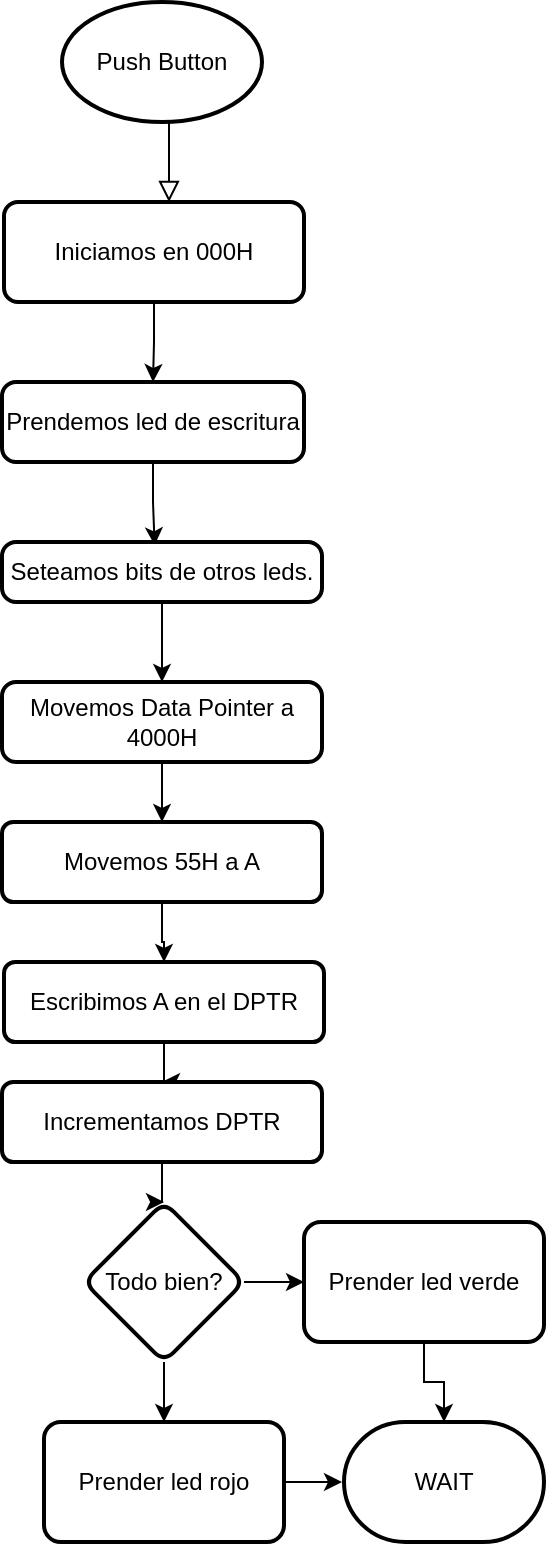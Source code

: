 <mxfile version="16.6.4" type="device"><diagram id="C5RBs43oDa-KdzZeNtuy" name="Page-1"><mxGraphModel dx="1955" dy="901" grid="1" gridSize="10" guides="1" tooltips="1" connect="1" arrows="1" fold="1" page="1" pageScale="1" pageWidth="827" pageHeight="1169" math="0" shadow="0"><root><mxCell id="WIyWlLk6GJQsqaUBKTNV-0"/><mxCell id="WIyWlLk6GJQsqaUBKTNV-1" parent="WIyWlLk6GJQsqaUBKTNV-0"/><mxCell id="WIyWlLk6GJQsqaUBKTNV-2" value="" style="rounded=0;html=1;jettySize=auto;orthogonalLoop=1;fontSize=11;endArrow=block;endFill=0;endSize=8;strokeWidth=1;shadow=0;labelBackgroundColor=none;edgeStyle=orthogonalEdgeStyle;" parent="WIyWlLk6GJQsqaUBKTNV-1" edge="1"><mxGeometry relative="1" as="geometry"><mxPoint x="363.5" y="110" as="sourcePoint"/><mxPoint x="363.5" y="160" as="targetPoint"/></mxGeometry></mxCell><mxCell id="S295VGyY1I0dbu-2xf6Q-0" value="Push Button" style="strokeWidth=2;html=1;shape=mxgraph.flowchart.start_1;whiteSpace=wrap;" vertex="1" parent="WIyWlLk6GJQsqaUBKTNV-1"><mxGeometry x="310" y="60" width="100" height="60" as="geometry"/></mxCell><mxCell id="S295VGyY1I0dbu-2xf6Q-3" style="edgeStyle=orthogonalEdgeStyle;rounded=0;orthogonalLoop=1;jettySize=auto;html=1;entryX=0.5;entryY=0;entryDx=0;entryDy=0;" edge="1" parent="WIyWlLk6GJQsqaUBKTNV-1" source="S295VGyY1I0dbu-2xf6Q-1" target="S295VGyY1I0dbu-2xf6Q-2"><mxGeometry relative="1" as="geometry"><mxPoint x="364" y="250" as="targetPoint"/></mxGeometry></mxCell><mxCell id="S295VGyY1I0dbu-2xf6Q-1" value="Iniciamos en 000H" style="rounded=1;whiteSpace=wrap;html=1;absoluteArcSize=1;arcSize=14;strokeWidth=2;" vertex="1" parent="WIyWlLk6GJQsqaUBKTNV-1"><mxGeometry x="281" y="160" width="150" height="50" as="geometry"/></mxCell><mxCell id="S295VGyY1I0dbu-2xf6Q-4" style="edgeStyle=orthogonalEdgeStyle;rounded=0;orthogonalLoop=1;jettySize=auto;html=1;entryX=0.477;entryY=0.056;entryDx=0;entryDy=0;entryPerimeter=0;" edge="1" parent="WIyWlLk6GJQsqaUBKTNV-1" source="S295VGyY1I0dbu-2xf6Q-2" target="S295VGyY1I0dbu-2xf6Q-5"><mxGeometry relative="1" as="geometry"><mxPoint x="364.5" y="330" as="targetPoint"/></mxGeometry></mxCell><mxCell id="S295VGyY1I0dbu-2xf6Q-2" value="Prendemos led de escritura" style="rounded=1;whiteSpace=wrap;html=1;absoluteArcSize=1;arcSize=14;strokeWidth=2;" vertex="1" parent="WIyWlLk6GJQsqaUBKTNV-1"><mxGeometry x="280" y="250" width="151" height="40" as="geometry"/></mxCell><mxCell id="S295VGyY1I0dbu-2xf6Q-8" style="edgeStyle=orthogonalEdgeStyle;rounded=0;orthogonalLoop=1;jettySize=auto;html=1;entryX=0.5;entryY=0;entryDx=0;entryDy=0;" edge="1" parent="WIyWlLk6GJQsqaUBKTNV-1" source="S295VGyY1I0dbu-2xf6Q-5" target="S295VGyY1I0dbu-2xf6Q-9"><mxGeometry relative="1" as="geometry"><mxPoint x="365" y="400" as="targetPoint"/></mxGeometry></mxCell><mxCell id="S295VGyY1I0dbu-2xf6Q-5" value="Seteamos bits de otros leds." style="rounded=1;whiteSpace=wrap;html=1;absoluteArcSize=1;arcSize=14;strokeWidth=2;" vertex="1" parent="WIyWlLk6GJQsqaUBKTNV-1"><mxGeometry x="280" y="330" width="160" height="30" as="geometry"/></mxCell><mxCell id="S295VGyY1I0dbu-2xf6Q-14" value="" style="edgeStyle=orthogonalEdgeStyle;rounded=0;orthogonalLoop=1;jettySize=auto;html=1;" edge="1" parent="WIyWlLk6GJQsqaUBKTNV-1" source="S295VGyY1I0dbu-2xf6Q-9" target="S295VGyY1I0dbu-2xf6Q-13"><mxGeometry relative="1" as="geometry"/></mxCell><mxCell id="S295VGyY1I0dbu-2xf6Q-9" value="Movemos Data Pointer a 4000H" style="rounded=1;whiteSpace=wrap;html=1;absoluteArcSize=1;arcSize=14;strokeWidth=2;" vertex="1" parent="WIyWlLk6GJQsqaUBKTNV-1"><mxGeometry x="280" y="400" width="160" height="40" as="geometry"/></mxCell><mxCell id="S295VGyY1I0dbu-2xf6Q-17" value="" style="edgeStyle=orthogonalEdgeStyle;rounded=0;orthogonalLoop=1;jettySize=auto;html=1;" edge="1" parent="WIyWlLk6GJQsqaUBKTNV-1" source="S295VGyY1I0dbu-2xf6Q-13" target="S295VGyY1I0dbu-2xf6Q-16"><mxGeometry relative="1" as="geometry"/></mxCell><mxCell id="S295VGyY1I0dbu-2xf6Q-13" value="Movemos 55H a A" style="whiteSpace=wrap;html=1;rounded=1;arcSize=14;strokeWidth=2;" vertex="1" parent="WIyWlLk6GJQsqaUBKTNV-1"><mxGeometry x="280" y="470" width="160" height="40" as="geometry"/></mxCell><mxCell id="S295VGyY1I0dbu-2xf6Q-20" value="" style="edgeStyle=orthogonalEdgeStyle;rounded=0;orthogonalLoop=1;jettySize=auto;html=1;" edge="1" parent="WIyWlLk6GJQsqaUBKTNV-1" source="S295VGyY1I0dbu-2xf6Q-16" target="S295VGyY1I0dbu-2xf6Q-19"><mxGeometry relative="1" as="geometry"/></mxCell><mxCell id="S295VGyY1I0dbu-2xf6Q-16" value="Escribimos A en el DPTR" style="whiteSpace=wrap;html=1;rounded=1;arcSize=14;strokeWidth=2;" vertex="1" parent="WIyWlLk6GJQsqaUBKTNV-1"><mxGeometry x="281" y="540" width="160" height="40" as="geometry"/></mxCell><mxCell id="S295VGyY1I0dbu-2xf6Q-22" value="" style="edgeStyle=orthogonalEdgeStyle;rounded=0;orthogonalLoop=1;jettySize=auto;html=1;" edge="1" parent="WIyWlLk6GJQsqaUBKTNV-1" source="S295VGyY1I0dbu-2xf6Q-19" target="S295VGyY1I0dbu-2xf6Q-21"><mxGeometry relative="1" as="geometry"/></mxCell><mxCell id="S295VGyY1I0dbu-2xf6Q-19" value="Incrementamos DPTR" style="whiteSpace=wrap;html=1;rounded=1;arcSize=14;strokeWidth=2;" vertex="1" parent="WIyWlLk6GJQsqaUBKTNV-1"><mxGeometry x="280" y="600" width="160" height="40" as="geometry"/></mxCell><mxCell id="S295VGyY1I0dbu-2xf6Q-24" value="" style="edgeStyle=orthogonalEdgeStyle;rounded=0;orthogonalLoop=1;jettySize=auto;html=1;" edge="1" parent="WIyWlLk6GJQsqaUBKTNV-1" source="S295VGyY1I0dbu-2xf6Q-21" target="S295VGyY1I0dbu-2xf6Q-23"><mxGeometry relative="1" as="geometry"/></mxCell><mxCell id="S295VGyY1I0dbu-2xf6Q-26" value="" style="edgeStyle=orthogonalEdgeStyle;rounded=0;orthogonalLoop=1;jettySize=auto;html=1;" edge="1" parent="WIyWlLk6GJQsqaUBKTNV-1" source="S295VGyY1I0dbu-2xf6Q-21" target="S295VGyY1I0dbu-2xf6Q-25"><mxGeometry relative="1" as="geometry"/></mxCell><mxCell id="S295VGyY1I0dbu-2xf6Q-21" value="Todo bien?" style="rhombus;whiteSpace=wrap;html=1;rounded=1;arcSize=14;strokeWidth=2;" vertex="1" parent="WIyWlLk6GJQsqaUBKTNV-1"><mxGeometry x="321" y="660" width="80" height="80" as="geometry"/></mxCell><mxCell id="S295VGyY1I0dbu-2xf6Q-30" style="edgeStyle=orthogonalEdgeStyle;rounded=0;orthogonalLoop=1;jettySize=auto;html=1;" edge="1" parent="WIyWlLk6GJQsqaUBKTNV-1" source="S295VGyY1I0dbu-2xf6Q-23" target="S295VGyY1I0dbu-2xf6Q-29"><mxGeometry relative="1" as="geometry"/></mxCell><mxCell id="S295VGyY1I0dbu-2xf6Q-23" value="Prender led verde" style="whiteSpace=wrap;html=1;rounded=1;arcSize=14;strokeWidth=2;" vertex="1" parent="WIyWlLk6GJQsqaUBKTNV-1"><mxGeometry x="431" y="670" width="120" height="60" as="geometry"/></mxCell><mxCell id="S295VGyY1I0dbu-2xf6Q-31" style="edgeStyle=orthogonalEdgeStyle;rounded=0;orthogonalLoop=1;jettySize=auto;html=1;" edge="1" parent="WIyWlLk6GJQsqaUBKTNV-1" source="S295VGyY1I0dbu-2xf6Q-25"><mxGeometry relative="1" as="geometry"><mxPoint x="450" y="800" as="targetPoint"/></mxGeometry></mxCell><mxCell id="S295VGyY1I0dbu-2xf6Q-25" value="Prender led rojo" style="whiteSpace=wrap;html=1;rounded=1;arcSize=14;strokeWidth=2;" vertex="1" parent="WIyWlLk6GJQsqaUBKTNV-1"><mxGeometry x="301" y="770" width="120" height="60" as="geometry"/></mxCell><mxCell id="S295VGyY1I0dbu-2xf6Q-29" value="WAIT" style="strokeWidth=2;html=1;shape=mxgraph.flowchart.terminator;whiteSpace=wrap;" vertex="1" parent="WIyWlLk6GJQsqaUBKTNV-1"><mxGeometry x="451" y="770" width="100" height="60" as="geometry"/></mxCell></root></mxGraphModel></diagram></mxfile>